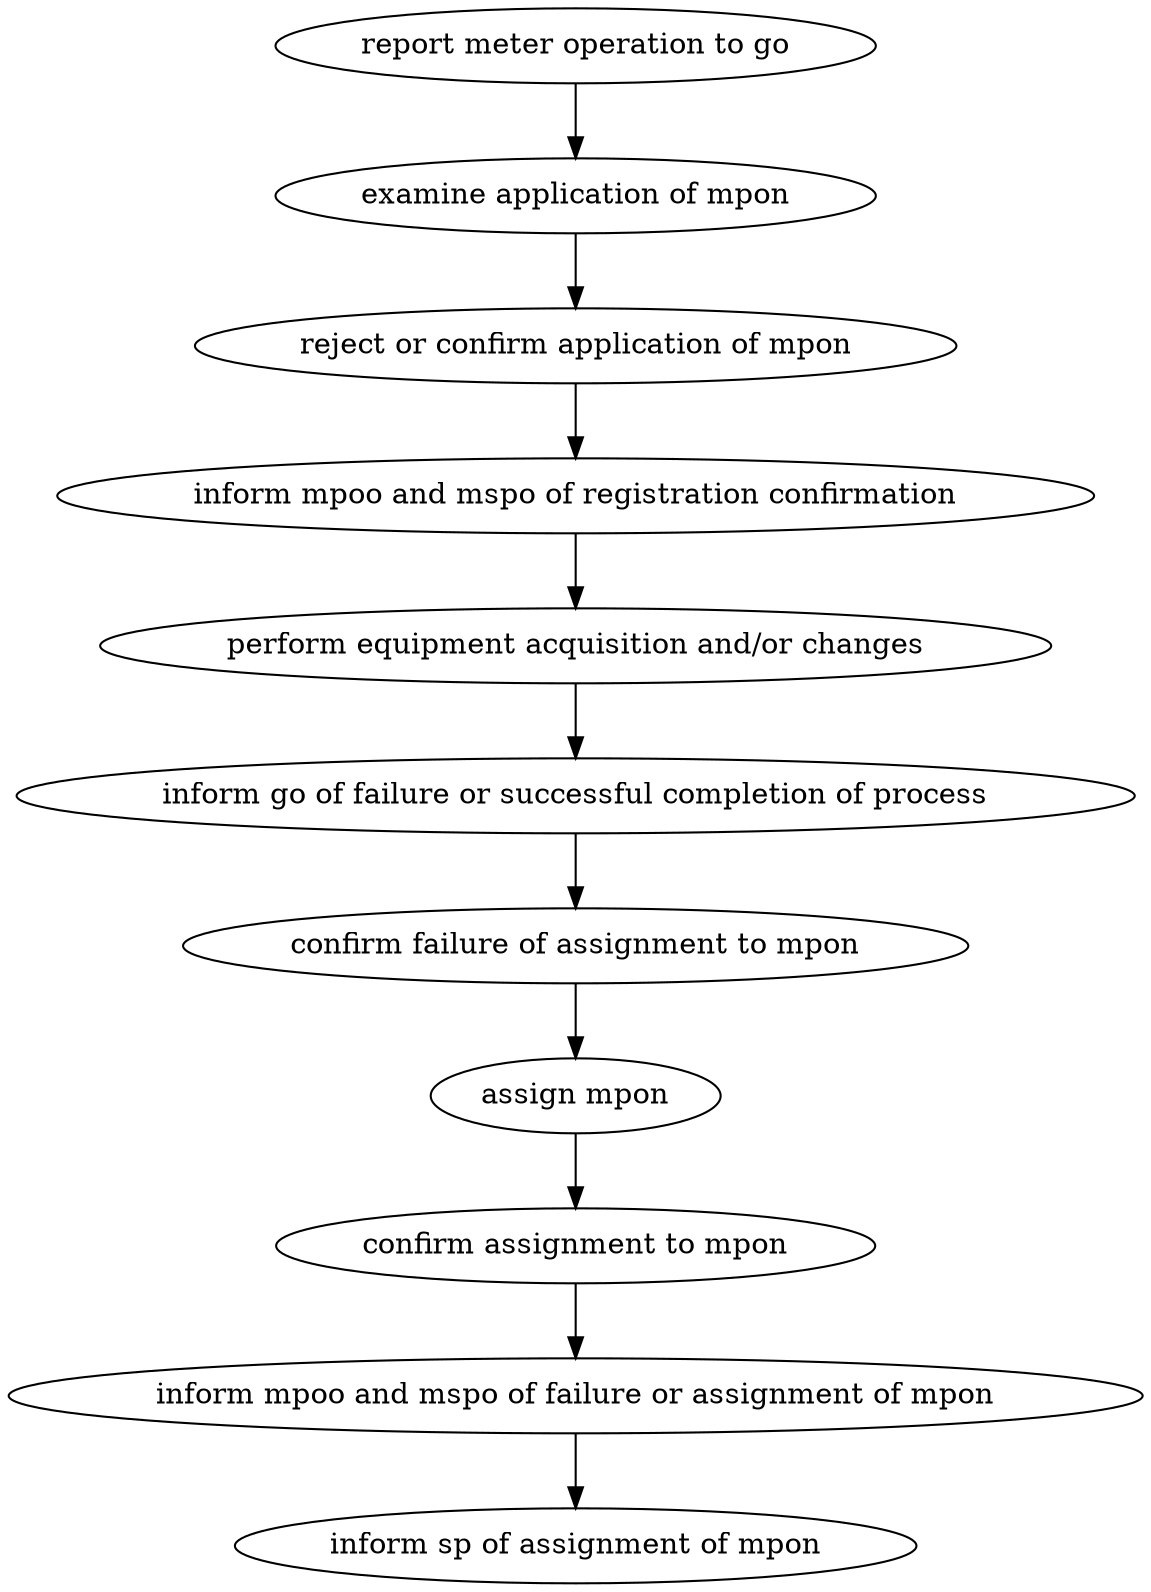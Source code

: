 strict digraph "doc-10.2" {
	graph [name="doc-10.2"];
	"report meter operation to go"	[attrs="{'type': 'Activity', 'label': 'report meter operation to go'}"];
	"examine application of mpon"	[attrs="{'type': 'Activity', 'label': 'examine application of mpon'}"];
	"report meter operation to go" -> "examine application of mpon"	[attrs="{'type': 'flow', 'label': 'flow'}"];
	"reject or confirm application of mpon"	[attrs="{'type': 'Activity', 'label': 'reject or confirm application of mpon'}"];
	"examine application of mpon" -> "reject or confirm application of mpon"	[attrs="{'type': 'flow', 'label': 'flow'}"];
	"inform mpoo and mspo of registration confirmation"	[attrs="{'type': 'Activity', 'label': 'inform mpoo and mspo of registration confirmation'}"];
	"reject or confirm application of mpon" -> "inform mpoo and mspo of registration confirmation"	[attrs="{'type': 'flow', 'label': 'flow'}"];
	"perform equipment acquisition and/or changes"	[attrs="{'type': 'Activity', 'label': 'perform equipment acquisition and/or changes'}"];
	"inform mpoo and mspo of registration confirmation" -> "perform equipment acquisition and/or changes"	[attrs="{'type': 'flow', 'label': 'flow'}"];
	"inform go of failure or successful completion of process"	[attrs="{'type': 'Activity', 'label': 'inform go of failure or successful completion of process'}"];
	"perform equipment acquisition and/or changes" -> "inform go of failure or successful completion of process"	[attrs="{'type': 'flow', 'label': 'flow'}"];
	"confirm failure of assignment to mpon"	[attrs="{'type': 'Activity', 'label': 'confirm failure of assignment to mpon'}"];
	"inform go of failure or successful completion of process" -> "confirm failure of assignment to mpon"	[attrs="{'type': 'flow', 'label': 'flow'}"];
	"assign mpon"	[attrs="{'type': 'Activity', 'label': 'assign mpon'}"];
	"confirm failure of assignment to mpon" -> "assign mpon"	[attrs="{'type': 'flow', 'label': 'flow'}"];
	"confirm assignment to mpon"	[attrs="{'type': 'Activity', 'label': 'confirm assignment to mpon'}"];
	"assign mpon" -> "confirm assignment to mpon"	[attrs="{'type': 'flow', 'label': 'flow'}"];
	"inform mpoo and mspo of failure or assignment of mpon"	[attrs="{'type': 'Activity', 'label': 'inform mpoo and mspo of failure or assignment of mpon'}"];
	"confirm assignment to mpon" -> "inform mpoo and mspo of failure or assignment of mpon"	[attrs="{'type': 'flow', 'label': 'flow'}"];
	"inform sp of assignment of mpon"	[attrs="{'type': 'Activity', 'label': 'inform sp of assignment of mpon'}"];
	"inform mpoo and mspo of failure or assignment of mpon" -> "inform sp of assignment of mpon"	[attrs="{'type': 'flow', 'label': 'flow'}"];
}
